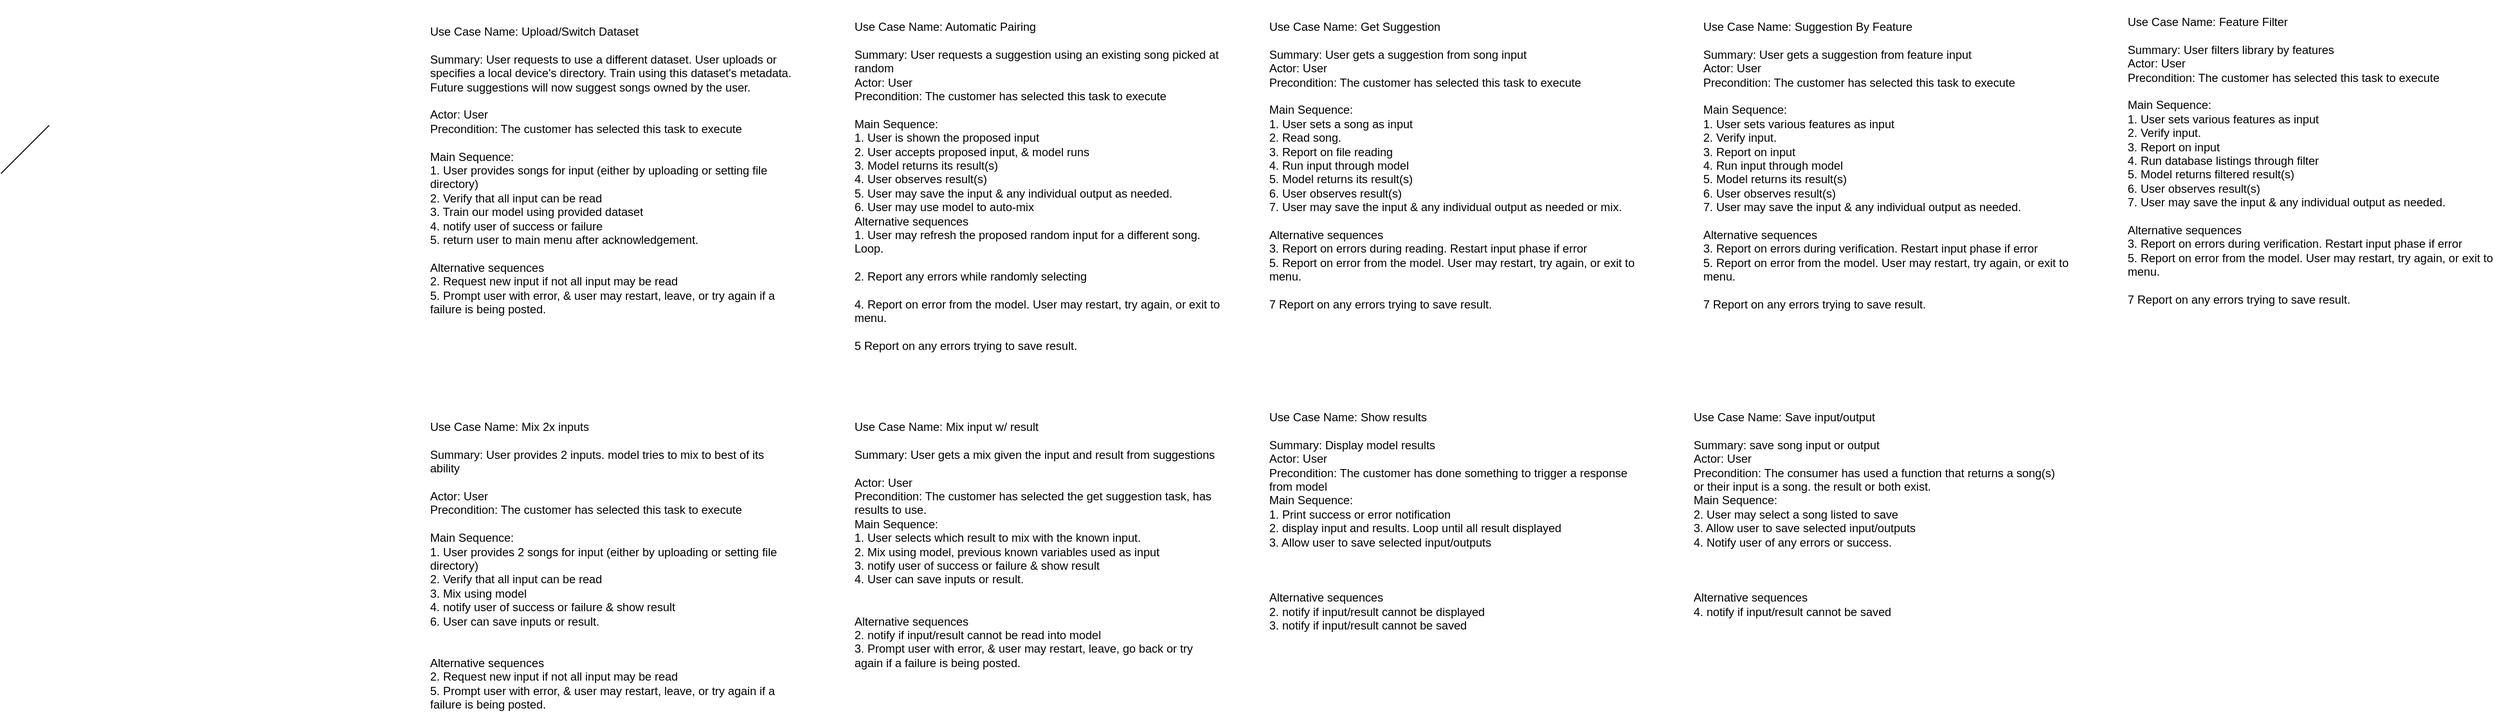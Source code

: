 <mxfile version="13.9.2" type="device"><diagram id="60PxoiUf1E52USRgrdZC" name="Page-1"><mxGraphModel dx="2406" dy="712" grid="1" gridSize="10" guides="1" tooltips="1" connect="1" arrows="1" fold="1" page="1" pageScale="1" pageWidth="1100" pageHeight="850" math="0" shadow="0"><root><mxCell id="0"/><mxCell id="1" parent="0"/><mxCell id="QAW8hTfoZlOlbcBiY4_e-2" value="" style="endArrow=none;html=1;" edge="1" parent="1"><mxGeometry width="50" height="50" relative="1" as="geometry"><mxPoint x="-230" y="270" as="sourcePoint"/><mxPoint x="-180" y="220" as="targetPoint"/></mxGeometry></mxCell><mxCell id="QAW8hTfoZlOlbcBiY4_e-5" value="&lt;h1&gt;&lt;div style=&quot;font-size: 12px ; font-weight: 400&quot;&gt;Use Case Name: Upload/Switch Dataset&lt;/div&gt;&lt;div style=&quot;font-size: 12px ; font-weight: 400&quot;&gt;&lt;br&gt;&lt;/div&gt;&lt;div style=&quot;font-size: 12px ; font-weight: 400&quot;&gt;Summary: User requests to use a different dataset. User uploads or specifies a local device's directory. Train using this dataset's metadata.&amp;nbsp;&lt;/div&gt;&lt;div style=&quot;font-size: 12px ; font-weight: 400&quot;&gt;Future suggestions will now suggest songs owned by the user.&amp;nbsp; &amp;nbsp;&lt;/div&gt;&lt;div style=&quot;font-size: 12px ; font-weight: 400&quot;&gt;&lt;br&gt;&lt;/div&gt;&lt;div style=&quot;font-size: 12px ; font-weight: 400&quot;&gt;Actor: User&lt;/div&gt;&lt;div style=&quot;font-size: 12px ; font-weight: 400&quot;&gt;Precondition: The customer has selected this task to execute&lt;/div&gt;&lt;div style=&quot;font-size: 12px ; font-weight: 400&quot;&gt;&lt;br&gt;&lt;/div&gt;&lt;div style=&quot;font-size: 12px ; font-weight: 400&quot;&gt;Main Sequence:&amp;nbsp;&lt;/div&gt;&lt;div style=&quot;font-size: 12px ; font-weight: 400&quot;&gt;1. User provides songs for input (either by uploading or setting file directory)&lt;/div&gt;&lt;div style=&quot;font-size: 12px ; font-weight: 400&quot;&gt;2. Verify that all input can be read&amp;nbsp;&lt;/div&gt;&lt;div style=&quot;font-size: 12px ; font-weight: 400&quot;&gt;3. Train our model using provided dataset&lt;/div&gt;&lt;div style=&quot;font-size: 12px ; font-weight: 400&quot;&gt;4. notify user of success or failure&amp;nbsp;&lt;/div&gt;&lt;div style=&quot;font-size: 12px ; font-weight: 400&quot;&gt;5. return user to main menu after acknowledgement.&lt;/div&gt;&lt;div style=&quot;font-size: 12px ; font-weight: 400&quot;&gt;&lt;br&gt;&lt;/div&gt;&lt;div style=&quot;font-size: 12px ; font-weight: 400&quot;&gt;Alternative sequences&lt;br&gt;2. Request new input if not all input may be read&lt;/div&gt;&lt;div style=&quot;font-size: 12px ; font-weight: 400&quot;&gt;5. Prompt user with error, &amp;amp; user may restart, leave, or try again if a failure is being posted.&amp;nbsp;&amp;nbsp;&lt;/div&gt;&lt;/h1&gt;" style="text;html=1;strokeColor=none;fillColor=none;spacing=5;spacingTop=-20;whiteSpace=wrap;overflow=hidden;rounded=0;" vertex="1" parent="1"><mxGeometry x="210" y="110" width="390" height="320" as="geometry"/></mxCell><mxCell id="QAW8hTfoZlOlbcBiY4_e-6" value="&lt;h1&gt;&lt;div style=&quot;font-size: 12px ; font-weight: 400&quot;&gt;Use Case Name: Automatic Pairing&lt;/div&gt;&lt;div style=&quot;font-size: 12px ; font-weight: 400&quot;&gt;&lt;br&gt;&lt;/div&gt;&lt;div style=&quot;font-size: 12px ; font-weight: 400&quot;&gt;Summary: User requests a suggestion using an existing song picked at random&amp;nbsp;&lt;/div&gt;&lt;div style=&quot;font-size: 12px ; font-weight: 400&quot;&gt;Actor: User&lt;/div&gt;&lt;div style=&quot;font-size: 12px ; font-weight: 400&quot;&gt;Precondition: The customer has selected this task to execute&lt;/div&gt;&lt;div style=&quot;font-size: 12px ; font-weight: 400&quot;&gt;&lt;br&gt;&lt;/div&gt;&lt;div style=&quot;font-size: 12px ; font-weight: 400&quot;&gt;Main Sequence:&amp;nbsp;&lt;/div&gt;&lt;div style=&quot;font-size: 12px ; font-weight: 400&quot;&gt;1. User is shown the proposed input&amp;nbsp;&lt;/div&gt;&lt;div style=&quot;font-size: 12px ; font-weight: 400&quot;&gt;2. User accepts proposed input, &amp;amp; model runs&lt;/div&gt;&lt;div style=&quot;font-size: 12px ; font-weight: 400&quot;&gt;3. Model returns its result(s)&amp;nbsp;&lt;/div&gt;&lt;div style=&quot;font-size: 12px ; font-weight: 400&quot;&gt;4. User observes result(s)&lt;/div&gt;&lt;div style=&quot;font-size: 12px ; font-weight: 400&quot;&gt;5. User may save the input &amp;amp; any individual output as needed.&amp;nbsp;&lt;/div&gt;&lt;div style=&quot;font-size: 12px ; font-weight: 400&quot;&gt;6. User may use model to auto-mix&amp;nbsp;&lt;/div&gt;&lt;div style=&quot;font-size: 12px ; font-weight: 400&quot;&gt;Alternative sequences&lt;br&gt;1. User may refresh the proposed random input for a different song. Loop.&amp;nbsp;&lt;/div&gt;&lt;div style=&quot;font-size: 12px ; font-weight: 400&quot;&gt;&lt;br&gt;&lt;/div&gt;&lt;div style=&quot;font-size: 12px ; font-weight: 400&quot;&gt;2. Report any errors while randomly selecting&lt;/div&gt;&lt;div style=&quot;font-size: 12px ; font-weight: 400&quot;&gt;&lt;br&gt;&lt;/div&gt;&lt;div style=&quot;font-size: 12px ; font-weight: 400&quot;&gt;4. Report on error from the model. User may restart, try again, or exit to menu.&lt;/div&gt;&lt;div style=&quot;font-size: 12px ; font-weight: 400&quot;&gt;&lt;br&gt;&lt;/div&gt;&lt;div style=&quot;font-size: 12px ; font-weight: 400&quot;&gt;5 Report on any errors trying to save result.&amp;nbsp;&amp;nbsp;&lt;/div&gt;&lt;div style=&quot;font-size: 12px ; font-weight: 400&quot;&gt;&lt;br&gt;&lt;/div&gt;&lt;/h1&gt;" style="text;html=1;strokeColor=none;fillColor=none;spacing=5;spacingTop=-20;whiteSpace=wrap;overflow=hidden;rounded=0;" vertex="1" parent="1"><mxGeometry x="650" y="105" width="390" height="375" as="geometry"/></mxCell><mxCell id="QAW8hTfoZlOlbcBiY4_e-7" value="&lt;h1&gt;&lt;div style=&quot;font-size: 12px ; font-weight: 400&quot;&gt;Use Case Name: Get Suggestion&amp;nbsp;&lt;/div&gt;&lt;div style=&quot;font-size: 12px ; font-weight: 400&quot;&gt;&lt;br&gt;&lt;/div&gt;&lt;div style=&quot;font-size: 12px ; font-weight: 400&quot;&gt;Summary: User gets a suggestion from song input&amp;nbsp;&lt;/div&gt;&lt;div style=&quot;font-size: 12px ; font-weight: 400&quot;&gt;Actor: User&lt;/div&gt;&lt;div style=&quot;font-size: 12px ; font-weight: 400&quot;&gt;Precondition: The customer has selected this task to execute&lt;/div&gt;&lt;div style=&quot;font-size: 12px ; font-weight: 400&quot;&gt;&lt;br&gt;&lt;/div&gt;&lt;div style=&quot;font-size: 12px ; font-weight: 400&quot;&gt;Main Sequence:&amp;nbsp;&lt;/div&gt;&lt;div style=&quot;font-size: 12px ; font-weight: 400&quot;&gt;1. User sets a song as input&lt;/div&gt;&lt;div style=&quot;font-size: 12px ; font-weight: 400&quot;&gt;2. Read song.&lt;/div&gt;&lt;div style=&quot;font-size: 12px ; font-weight: 400&quot;&gt;3. Report on file reading&lt;/div&gt;&lt;div style=&quot;font-size: 12px ; font-weight: 400&quot;&gt;4. Run input through model&amp;nbsp;&lt;/div&gt;&lt;div style=&quot;font-size: 12px ; font-weight: 400&quot;&gt;5.&amp;nbsp;&lt;span&gt;Model returns its result(s)&amp;nbsp;&lt;/span&gt;&lt;/div&gt;&lt;div style=&quot;font-size: 12px ; font-weight: 400&quot;&gt;6. User observes result(s)&lt;/div&gt;&lt;div style=&quot;font-size: 12px ; font-weight: 400&quot;&gt;7. User may save the input &amp;amp; any individual output as needed or mix.&amp;nbsp;&lt;/div&gt;&lt;div style=&quot;font-size: 12px ; font-weight: 400&quot;&gt;&lt;br&gt;&lt;/div&gt;&lt;div style=&quot;font-size: 12px ; font-weight: 400&quot;&gt;Alternative sequences&lt;br&gt;&lt;/div&gt;&lt;div style=&quot;font-size: 12px ; font-weight: 400&quot;&gt;3. Report on errors during reading. Restart input phase if error&amp;nbsp;&lt;/div&gt;&lt;div style=&quot;font-size: 12px ; font-weight: 400&quot;&gt;5. Report on error from the model. User may restart, try again, or exit to menu.&lt;/div&gt;&lt;div style=&quot;font-size: 12px ; font-weight: 400&quot;&gt;&lt;br&gt;&lt;/div&gt;&lt;div style=&quot;font-size: 12px ; font-weight: 400&quot;&gt;7 Report on any errors trying to save result.&amp;nbsp;&amp;nbsp;&lt;/div&gt;&lt;div style=&quot;font-size: 12px ; font-weight: 400&quot;&gt;&lt;br&gt;&lt;/div&gt;&lt;/h1&gt;" style="text;html=1;strokeColor=none;fillColor=none;spacing=5;spacingTop=-20;whiteSpace=wrap;overflow=hidden;rounded=0;" vertex="1" parent="1"><mxGeometry x="1080" y="105" width="390" height="375" as="geometry"/></mxCell><mxCell id="QAW8hTfoZlOlbcBiY4_e-8" value="&lt;h1&gt;&lt;div style=&quot;font-size: 12px ; font-weight: 400&quot;&gt;Use Case Name: Suggestion By Feature&lt;/div&gt;&lt;div style=&quot;font-size: 12px ; font-weight: 400&quot;&gt;&lt;br&gt;&lt;/div&gt;&lt;div style=&quot;font-size: 12px ; font-weight: 400&quot;&gt;Summary: User gets a suggestion from feature input&amp;nbsp;&lt;/div&gt;&lt;div style=&quot;font-size: 12px ; font-weight: 400&quot;&gt;Actor: User&lt;/div&gt;&lt;div style=&quot;font-size: 12px ; font-weight: 400&quot;&gt;Precondition: The customer has selected this task to execute&lt;/div&gt;&lt;div style=&quot;font-size: 12px ; font-weight: 400&quot;&gt;&lt;br&gt;&lt;/div&gt;&lt;div style=&quot;font-size: 12px ; font-weight: 400&quot;&gt;Main Sequence:&amp;nbsp;&lt;/div&gt;&lt;div style=&quot;font-size: 12px ; font-weight: 400&quot;&gt;1. User sets various features as input&lt;/div&gt;&lt;div style=&quot;font-size: 12px ; font-weight: 400&quot;&gt;2. Verify input.&lt;/div&gt;&lt;div style=&quot;font-size: 12px ; font-weight: 400&quot;&gt;3. Report on input&lt;/div&gt;&lt;div style=&quot;font-size: 12px ; font-weight: 400&quot;&gt;4. Run input through model&amp;nbsp;&lt;/div&gt;&lt;div style=&quot;font-size: 12px ; font-weight: 400&quot;&gt;5.&amp;nbsp;&lt;span&gt;Model returns its result(s)&amp;nbsp;&lt;/span&gt;&lt;/div&gt;&lt;div style=&quot;font-size: 12px ; font-weight: 400&quot;&gt;6. User observes result(s)&lt;/div&gt;&lt;div style=&quot;font-size: 12px ; font-weight: 400&quot;&gt;7. User may save the input &amp;amp; any individual output as needed.&amp;nbsp;&lt;/div&gt;&lt;div style=&quot;font-size: 12px ; font-weight: 400&quot;&gt;&lt;br&gt;&lt;/div&gt;&lt;div style=&quot;font-size: 12px ; font-weight: 400&quot;&gt;Alternative sequences&lt;br&gt;&lt;/div&gt;&lt;div style=&quot;font-size: 12px ; font-weight: 400&quot;&gt;3. Report on errors during verification. Restart input phase if error&amp;nbsp;&lt;/div&gt;&lt;div style=&quot;font-size: 12px ; font-weight: 400&quot;&gt;5. Report on error from the model. User may restart, try again, or exit to menu.&lt;/div&gt;&lt;div style=&quot;font-size: 12px ; font-weight: 400&quot;&gt;&lt;br&gt;&lt;/div&gt;&lt;div style=&quot;font-size: 12px ; font-weight: 400&quot;&gt;7 Report on any errors trying to save result.&amp;nbsp;&amp;nbsp;&lt;/div&gt;&lt;div style=&quot;font-size: 12px ; font-weight: 400&quot;&gt;&lt;br&gt;&lt;/div&gt;&lt;/h1&gt;" style="text;html=1;strokeColor=none;fillColor=none;spacing=5;spacingTop=-20;whiteSpace=wrap;overflow=hidden;rounded=0;" vertex="1" parent="1"><mxGeometry x="1530" y="105" width="390" height="375" as="geometry"/></mxCell><mxCell id="QAW8hTfoZlOlbcBiY4_e-9" value="&lt;h1&gt;&lt;div style=&quot;font-size: 12px ; font-weight: 400&quot;&gt;Use Case Name: Feature Filter&amp;nbsp;&lt;/div&gt;&lt;div style=&quot;font-size: 12px ; font-weight: 400&quot;&gt;&lt;br&gt;&lt;/div&gt;&lt;div style=&quot;font-size: 12px ; font-weight: 400&quot;&gt;Summary: User filters library by features&amp;nbsp;&lt;/div&gt;&lt;div style=&quot;font-size: 12px ; font-weight: 400&quot;&gt;Actor: User&lt;/div&gt;&lt;div style=&quot;font-size: 12px ; font-weight: 400&quot;&gt;Precondition: The customer has selected this task to execute&lt;/div&gt;&lt;div style=&quot;font-size: 12px ; font-weight: 400&quot;&gt;&lt;br&gt;&lt;/div&gt;&lt;div style=&quot;font-size: 12px ; font-weight: 400&quot;&gt;Main Sequence:&amp;nbsp;&lt;/div&gt;&lt;div style=&quot;font-size: 12px ; font-weight: 400&quot;&gt;1. User sets various features as input&lt;/div&gt;&lt;div style=&quot;font-size: 12px ; font-weight: 400&quot;&gt;2. Verify input.&lt;/div&gt;&lt;div style=&quot;font-size: 12px ; font-weight: 400&quot;&gt;3. Report on input&lt;/div&gt;&lt;div style=&quot;font-size: 12px ; font-weight: 400&quot;&gt;4. Run database listings through filter&lt;/div&gt;&lt;div style=&quot;font-size: 12px ; font-weight: 400&quot;&gt;5.&amp;nbsp;&lt;span&gt;Model returns filtered result(s)&amp;nbsp;&lt;/span&gt;&lt;/div&gt;&lt;div style=&quot;font-size: 12px ; font-weight: 400&quot;&gt;6. User observes result(s)&lt;/div&gt;&lt;div style=&quot;font-size: 12px ; font-weight: 400&quot;&gt;7. User may save the input &amp;amp; any individual output as needed.&amp;nbsp;&lt;/div&gt;&lt;div style=&quot;font-size: 12px ; font-weight: 400&quot;&gt;&lt;br&gt;&lt;/div&gt;&lt;div style=&quot;font-size: 12px ; font-weight: 400&quot;&gt;Alternative sequences&lt;br&gt;&lt;/div&gt;&lt;div style=&quot;font-size: 12px ; font-weight: 400&quot;&gt;3. Report on errors during verification. Restart input phase if error&amp;nbsp;&lt;/div&gt;&lt;div style=&quot;font-size: 12px ; font-weight: 400&quot;&gt;5. Report on error from the model. User may restart, try again, or exit to menu.&lt;/div&gt;&lt;div style=&quot;font-size: 12px ; font-weight: 400&quot;&gt;&lt;br&gt;&lt;/div&gt;&lt;div style=&quot;font-size: 12px ; font-weight: 400&quot;&gt;7 Report on any errors trying to save result.&amp;nbsp;&amp;nbsp;&lt;/div&gt;&lt;div style=&quot;font-size: 12px ; font-weight: 400&quot;&gt;&lt;br&gt;&lt;/div&gt;&lt;/h1&gt;" style="text;html=1;strokeColor=none;fillColor=none;spacing=5;spacingTop=-20;whiteSpace=wrap;overflow=hidden;rounded=0;" vertex="1" parent="1"><mxGeometry x="1970" y="100" width="390" height="380" as="geometry"/></mxCell><mxCell id="QAW8hTfoZlOlbcBiY4_e-10" value="&lt;h1&gt;&lt;div style=&quot;font-size: 12px ; font-weight: 400&quot;&gt;Use Case Name: Mix 2x inputs&lt;/div&gt;&lt;div style=&quot;font-size: 12px ; font-weight: 400&quot;&gt;&lt;br&gt;&lt;/div&gt;&lt;div style=&quot;font-size: 12px ; font-weight: 400&quot;&gt;Summary: User provides 2 inputs. model tries to mix to best of its ability&amp;nbsp;&lt;/div&gt;&lt;div style=&quot;font-size: 12px ; font-weight: 400&quot;&gt;&lt;br&gt;&lt;/div&gt;&lt;div style=&quot;font-size: 12px ; font-weight: 400&quot;&gt;Actor: User&lt;/div&gt;&lt;div style=&quot;font-size: 12px ; font-weight: 400&quot;&gt;Precondition: The customer has selected this task to execute&lt;/div&gt;&lt;div style=&quot;font-size: 12px ; font-weight: 400&quot;&gt;&lt;br&gt;&lt;/div&gt;&lt;div style=&quot;font-size: 12px ; font-weight: 400&quot;&gt;Main Sequence:&amp;nbsp;&lt;/div&gt;&lt;div style=&quot;font-size: 12px ; font-weight: 400&quot;&gt;1. User provides 2 songs for input (either by uploading or setting file directory)&lt;/div&gt;&lt;div style=&quot;font-size: 12px ; font-weight: 400&quot;&gt;2. Verify that all input can be read&amp;nbsp;&lt;/div&gt;&lt;div style=&quot;font-size: 12px ; font-weight: 400&quot;&gt;3. Mix using model&amp;nbsp;&lt;/div&gt;&lt;div style=&quot;font-size: 12px ; font-weight: 400&quot;&gt;4. notify user of success or failure &amp;amp; show result&lt;/div&gt;&lt;div style=&quot;font-size: 12px ; font-weight: 400&quot;&gt;&lt;span&gt;6. User can save inputs or result.&amp;nbsp;&lt;/span&gt;&lt;br&gt;&lt;/div&gt;&lt;div style=&quot;font-size: 12px ; font-weight: 400&quot;&gt;&lt;br&gt;&lt;/div&gt;&lt;div style=&quot;font-size: 12px ; font-weight: 400&quot;&gt;&lt;br&gt;&lt;/div&gt;&lt;div style=&quot;font-size: 12px ; font-weight: 400&quot;&gt;Alternative sequences&lt;br&gt;2. Request new input if not all input may be read&lt;/div&gt;&lt;div style=&quot;font-size: 12px ; font-weight: 400&quot;&gt;5. Prompt user with error, &amp;amp; user may restart, leave, or try again if a failure is being posted.&amp;nbsp;&amp;nbsp;&lt;/div&gt;&lt;/h1&gt;" style="text;html=1;strokeColor=none;fillColor=none;spacing=5;spacingTop=-20;whiteSpace=wrap;overflow=hidden;rounded=0;" vertex="1" parent="1"><mxGeometry x="210" y="520" width="390" height="320" as="geometry"/></mxCell><mxCell id="QAW8hTfoZlOlbcBiY4_e-11" value="&lt;h1&gt;&lt;div style=&quot;font-size: 12px ; font-weight: 400&quot;&gt;Use Case Name: Mix input w/ result&lt;/div&gt;&lt;div style=&quot;font-size: 12px ; font-weight: 400&quot;&gt;&lt;br&gt;&lt;/div&gt;&lt;div style=&quot;font-size: 12px ; font-weight: 400&quot;&gt;Summary: User gets a mix given the input and result from suggestions&amp;nbsp;&lt;/div&gt;&lt;div style=&quot;font-size: 12px ; font-weight: 400&quot;&gt;&lt;br&gt;&lt;/div&gt;&lt;div style=&quot;font-size: 12px ; font-weight: 400&quot;&gt;Actor: User&lt;/div&gt;&lt;div style=&quot;font-size: 12px ; font-weight: 400&quot;&gt;Precondition: The customer has selected the get suggestion task, has results to use.&amp;nbsp;&lt;/div&gt;&lt;div style=&quot;font-size: 12px ; font-weight: 400&quot;&gt;Main Sequence:&amp;nbsp;&lt;/div&gt;&lt;div style=&quot;font-size: 12px ; font-weight: 400&quot;&gt;1. User selects which result to mix with the known input.&amp;nbsp;&lt;/div&gt;&lt;div style=&quot;font-size: 12px ; font-weight: 400&quot;&gt;&lt;span&gt;2. Mix using model, previous known variables used as input&amp;nbsp;&lt;/span&gt;&lt;br&gt;&lt;/div&gt;&lt;div style=&quot;font-size: 12px ; font-weight: 400&quot;&gt;3. notify user of success or failure &amp;amp; show result&lt;/div&gt;&lt;div style=&quot;font-size: 12px ; font-weight: 400&quot;&gt;&lt;span&gt;4. User can save inputs or result.&amp;nbsp;&lt;/span&gt;&lt;br&gt;&lt;/div&gt;&lt;div style=&quot;font-size: 12px ; font-weight: 400&quot;&gt;&lt;br&gt;&lt;/div&gt;&lt;div style=&quot;font-size: 12px ; font-weight: 400&quot;&gt;&lt;br&gt;&lt;/div&gt;&lt;div style=&quot;font-size: 12px ; font-weight: 400&quot;&gt;Alternative sequences&lt;br&gt;2. notify if input/result cannot be read into model&amp;nbsp;&lt;/div&gt;&lt;div style=&quot;font-size: 12px ; font-weight: 400&quot;&gt;3. Prompt user with error, &amp;amp; user may restart, leave, go back or try again if a failure is being posted.&amp;nbsp;&amp;nbsp;&lt;/div&gt;&lt;/h1&gt;" style="text;html=1;strokeColor=none;fillColor=none;spacing=5;spacingTop=-20;whiteSpace=wrap;overflow=hidden;rounded=0;" vertex="1" parent="1"><mxGeometry x="650" y="520" width="390" height="320" as="geometry"/></mxCell><mxCell id="QAW8hTfoZlOlbcBiY4_e-12" value="&lt;h1&gt;&lt;div style=&quot;font-size: 12px ; font-weight: 400&quot;&gt;Use Case Name: Show results&amp;nbsp;&lt;/div&gt;&lt;div style=&quot;font-size: 12px ; font-weight: 400&quot;&gt;&lt;br&gt;&lt;/div&gt;&lt;div style=&quot;font-size: 12px ; font-weight: 400&quot;&gt;Summary: Display model results&lt;/div&gt;&lt;div style=&quot;font-size: 12px ; font-weight: 400&quot;&gt;Actor: User&lt;/div&gt;&lt;div style=&quot;font-size: 12px ; font-weight: 400&quot;&gt;Precondition: The customer has done something to trigger a response from model&amp;nbsp;&lt;/div&gt;&lt;div style=&quot;font-size: 12px ; font-weight: 400&quot;&gt;Main Sequence:&amp;nbsp;&lt;/div&gt;&lt;div style=&quot;font-size: 12px ; font-weight: 400&quot;&gt;1. Print success or error notification&amp;nbsp;&lt;/div&gt;&lt;div style=&quot;font-size: 12px ; font-weight: 400&quot;&gt;&lt;span&gt;2. display input and results. Loop until all result displayed&amp;nbsp;&lt;/span&gt;&lt;br&gt;&lt;/div&gt;&lt;div style=&quot;font-size: 12px ; font-weight: 400&quot;&gt;&lt;span&gt;3. Allow user to save selected input/outputs&lt;/span&gt;&lt;br&gt;&lt;/div&gt;&lt;div style=&quot;font-size: 12px ; font-weight: 400&quot;&gt;&lt;span&gt;&amp;nbsp;&lt;/span&gt;&lt;/div&gt;&lt;div style=&quot;font-size: 12px ; font-weight: 400&quot;&gt;&lt;br&gt;&lt;/div&gt;&lt;div style=&quot;font-size: 12px ; font-weight: 400&quot;&gt;&lt;br&gt;&lt;/div&gt;&lt;div style=&quot;font-size: 12px ; font-weight: 400&quot;&gt;Alternative sequences&lt;br&gt;2. notify if input/result cannot be displayed&lt;/div&gt;&lt;div style=&quot;font-size: 12px ; font-weight: 400&quot;&gt;3. notify if input/result cannot be saved&lt;/div&gt;&lt;/h1&gt;" style="text;html=1;strokeColor=none;fillColor=none;spacing=5;spacingTop=-20;whiteSpace=wrap;overflow=hidden;rounded=0;" vertex="1" parent="1"><mxGeometry x="1080" y="510" width="390" height="320" as="geometry"/></mxCell><mxCell id="QAW8hTfoZlOlbcBiY4_e-13" value="&lt;h1&gt;&lt;div style=&quot;font-size: 12px ; font-weight: 400&quot;&gt;Use Case Name: Save input/output&amp;nbsp;&lt;/div&gt;&lt;div style=&quot;font-size: 12px ; font-weight: 400&quot;&gt;&lt;br&gt;&lt;/div&gt;&lt;div style=&quot;font-size: 12px ; font-weight: 400&quot;&gt;Summary: save song input or output&lt;/div&gt;&lt;div style=&quot;font-size: 12px ; font-weight: 400&quot;&gt;Actor: User&lt;/div&gt;&lt;div style=&quot;font-size: 12px ; font-weight: 400&quot;&gt;Precondition: The consumer has used a function that returns a song(s) or their input is a song. the result or both exist.&amp;nbsp;&lt;/div&gt;&lt;div style=&quot;font-size: 12px ; font-weight: 400&quot;&gt;Main Sequence:&amp;nbsp;&lt;/div&gt;&lt;div style=&quot;font-size: 12px ; font-weight: 400&quot;&gt;&lt;span&gt;2. User may select a song listed to save&amp;nbsp;&lt;/span&gt;&lt;/div&gt;&lt;div style=&quot;font-size: 12px ; font-weight: 400&quot;&gt;&lt;span&gt;3. Allow user to save selected input/outputs&lt;/span&gt;&lt;br&gt;&lt;/div&gt;&lt;div style=&quot;font-size: 12px ; font-weight: 400&quot;&gt;&lt;span&gt;4. Notify user of any errors or success.&amp;nbsp;&lt;/span&gt;&lt;/div&gt;&lt;div style=&quot;font-size: 12px ; font-weight: 400&quot;&gt;&lt;span&gt;&amp;nbsp;&lt;/span&gt;&lt;/div&gt;&lt;div style=&quot;font-size: 12px ; font-weight: 400&quot;&gt;&lt;br&gt;&lt;/div&gt;&lt;div style=&quot;font-size: 12px ; font-weight: 400&quot;&gt;&lt;br&gt;&lt;/div&gt;&lt;div style=&quot;font-size: 12px ; font-weight: 400&quot;&gt;Alternative sequences&lt;/div&gt;&lt;div style=&quot;font-size: 12px ; font-weight: 400&quot;&gt;&lt;span&gt;4. notify if input/result cannot be saved&lt;/span&gt;&lt;br&gt;&lt;/div&gt;&lt;/h1&gt;" style="text;html=1;strokeColor=none;fillColor=none;spacing=5;spacingTop=-20;whiteSpace=wrap;overflow=hidden;rounded=0;" vertex="1" parent="1"><mxGeometry x="1520" y="510" width="390" height="320" as="geometry"/></mxCell></root></mxGraphModel></diagram></mxfile>